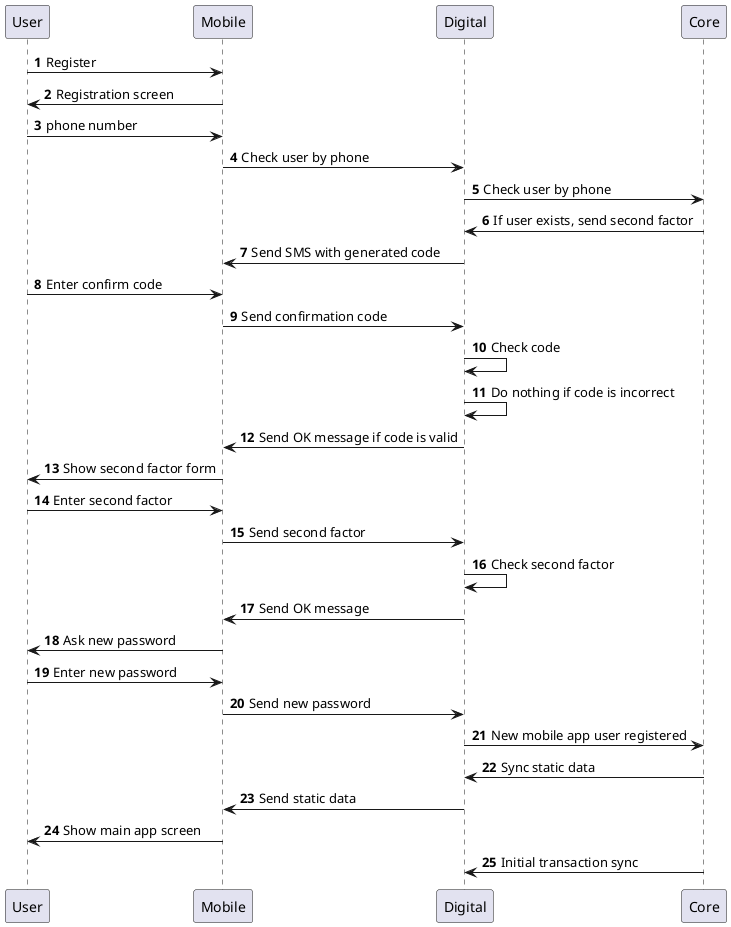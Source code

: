 @startuml authentication
'https://plantuml.com/sequence-diagram
'Mobile means app and phone
autonumber
User -> Mobile: Register
Mobile -> User: Registration screen
User -> Mobile: phone number
Mobile -> Digital: Check user by phone
Digital -> Core: Check user by phone
Core -> Digital: If user exists, send second factor
Digital -> Mobile: Send SMS with generated code
User -> Mobile: Enter confirm code
Mobile -> Digital: Send confirmation code
Digital -> Digital: Check code
Digital -> Digital: Do nothing if code is incorrect
Digital -> Mobile: Send OK message if code is valid
Mobile -> User: Show second factor form
User -> Mobile: Enter second factor
Mobile -> Digital: Send second factor
Digital -> Digital: Check second factor
Digital -> Mobile: Send OK message
Mobile -> User: Ask new password
User -> Mobile: Enter new password
Mobile -> Digital: Send new password
Digital -> Core: New mobile app user registered
Core -> Digital: Sync static data
Digital -> Mobile: Send static data
Mobile -> User: Show main app screen
Core -> Digital: Initial transaction sync

@enduml